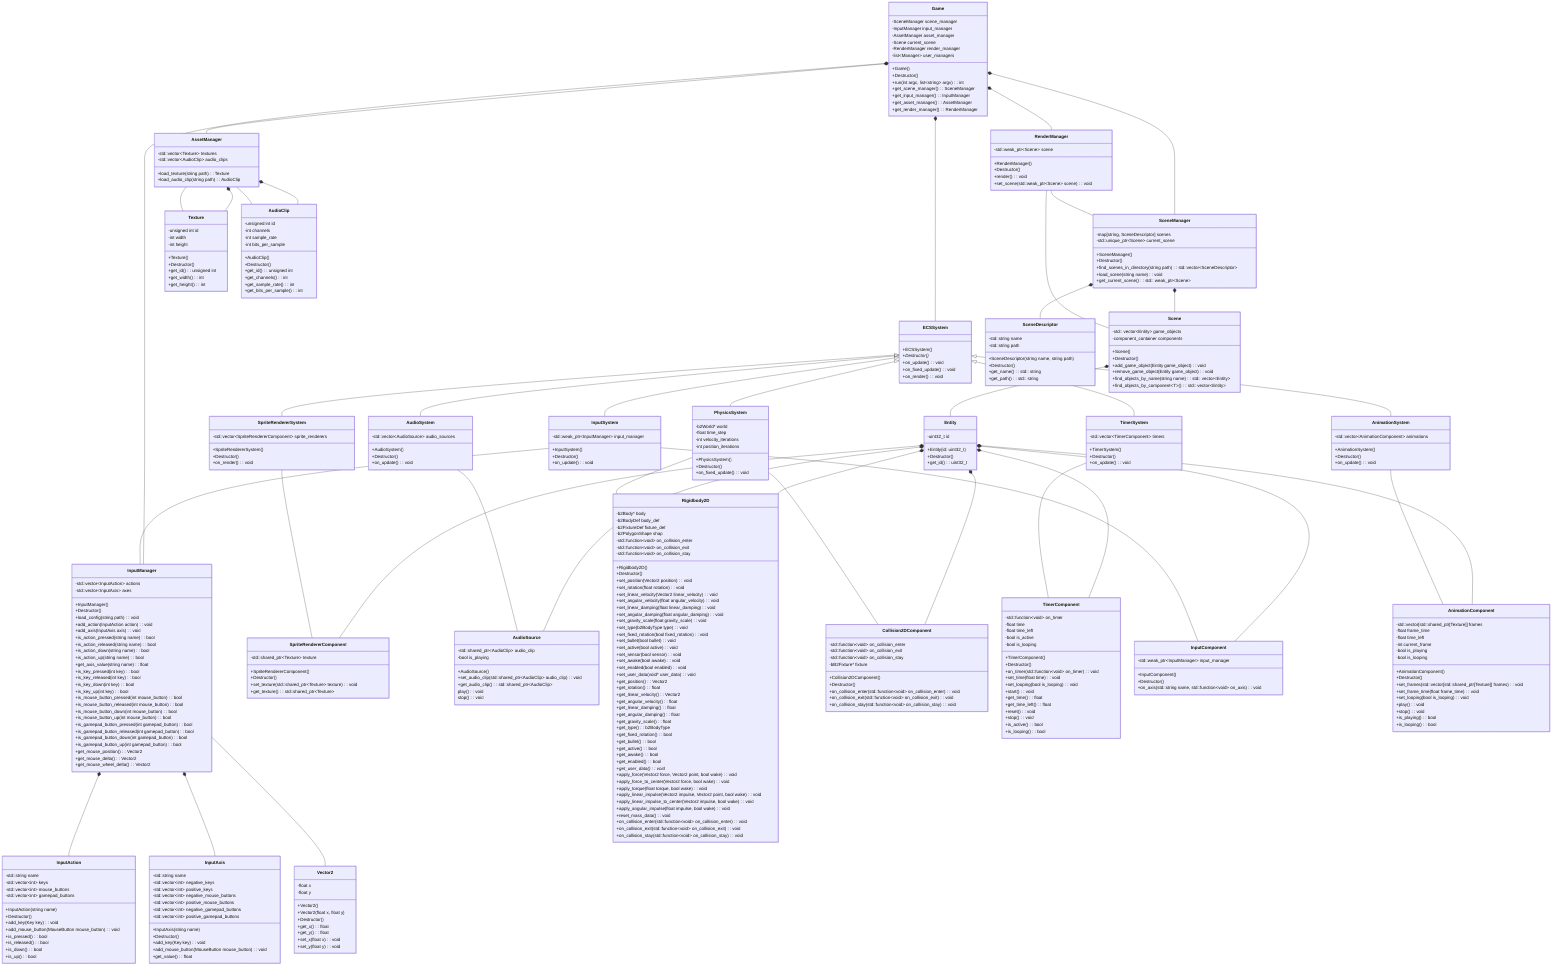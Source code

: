 classDiagram
    class Game {
        -SceneManager scene_manager
        -InputManager input_manager
        -AssetManager asset_manager
        -Scene current_scene
        -RenderManager render_manager
        -list~Manager~ user_managers
        +Game()
        +Destructor()
        +run(int argc, list~string~ argv): int
        +get_scene_manager(): SceneManager
        +get_input_manager(): InputManager
        +get_asset_manager(): AssetManager
        +get_render_manager(): RenderManager
    }

    class Scene {
        -std:: vector~Entity~ game_objects
        -component_container components
        +Scene()
        +Destructor()
        +add_game_object(Entity game_object): void
        +remove_game_object(Entity game_object): void
        +find_objects_by_name(string name): std:: vector~Entity~
        +find_objects_by_component~T~ (): std:: vector~Entity~
    }

    class Entity {
        -uint32_t id
        +Entity(id: uint32_t)
        +Destructor()
        +get_id(): uint32_t
    }
    
    class ECSSystem {
        +ECSSystem()
        +Destructor()*
        
        +on_update(): void
        +on_fixed_update(): void
        +on_render(): void
    }

    class RenderManager {
        -std::weak_ptr~Scene~ scene

        +RenderManager()
        +Destructor()

        +render(): void
        +set_scene(std::weak_ptr~Scene~ scene): void
    }

    class AssetManager {
        -std::vector~Texture~ textures
        -std::vector~AudioClip~ audio_clips

        +load_texture(string path): Texture
        +load_audio_clip(string path): AudioClip
    }

    class SceneDescriptor {
        -std::string name
        -std::string path

        +SceneDescriptor(string name, string path)
        +Destructor()

        +get_name(): std:: string
        +get_path(): std:: string
    }

    class SceneManager {
        -map[string, SceneDescriptor] scenes
        -std::unique_ptr~Scene~ current_scene

        +SceneManager()
        +Destructor()

        +find_scenes_in_directory(string path): std::vector~SceneDescriptor~
        +load_scene(string name): void
        +get_current_scene(): std:: weak_ptr~Scene~
    }

    class InputAction {
        -std::string name
        -std::vector~int~ keys
        -std::vector~int~ mouse_buttons
        -std::vector~int~ gamepad_buttons

        +InputAction(string name)
        +Destructor()

        +add_key(Key key): void
        +add_mouse_button(MouseButton mouse_button): void
        +is_pressed(): bool
        +is_released(): bool
        +is_down(): bool
        +is_up(): bool
    }

    class Vector2 {
        -float x
        -float y

        +Vector2()
        +Vector2(float x, float y)
        +Destructor()

        +get_x(): float
        +get_y(): float
        +set_x(float x): void
        +set_y(float y): void
    }

    class InputAxis {
        -std::string name
        -std::vector~int~ negative_keys
        -std::vector~int~ positive_keys

        -std::vector~int~ negative_mouse_buttons
        -std::vector~int~ positive_mouse_buttons

        -std::vector~int~ negative_gamepad_buttons
        -std::vector~int~ positive_gamepad_buttons

        +InputAxis(string name)
        +Destructor()

        +add_key(Key key): void
        +add_mouse_button(MouseButton mouse_button): void
        +get_value(): float
    }

    class InputManager {
        -std::vector~InputAction~ actions
        -std::vector~InputAxis~ axes

        +InputManager()
        +Destructor()

        +load_config(string path): void
        +add_action(InputAction action): void
        +add_axis(InputAxis axis): void

        +is_action_pressed(string name): bool
        +is_action_released(string name): bool
        +is_action_down(string name): bool
        +is_action_up(string name): bool

        +get_axis_value(string name): float

        +is_key_pressed(int key): bool
        +is_key_released(int key): bool
        +is_key_down(int key): bool
        +is_key_up(int key): bool

        +is_mouse_button_pressed(int mouse_button): bool
        +is_mouse_button_released(int mouse_button): bool
        +is_mouse_button_down(int mouse_button): bool
        +is_mouse_button_up(int mouse_button): bool

        +is_gamepad_button_pressed(int gamepad_button): bool
        +is_gamepad_button_released(int gamepad_button): bool
        +is_gamepad_button_down(int gamepad_button): bool
        +is_gamepad_button_up(int gamepad_button): bool

        +get_mouse_position(): Vector2
        +get_mouse_delta(): Vector2
        +get_mouse_wheel_delta(): Vector2
    }
    
    class SpriteRendererComponent {
        -std::shared_ptr~Texture~ texture
        
        +SpriteRendererComponent()
        +Destructor()
        
        +set_texture(std::shared_ptr~Texture~ texture): void
        +get_texture(): std::shared_ptr~Texture~
    }

    class Texture {
        -unsigned int id
        -int width
        -int height

        +Texture()
        +Destructor()

        +get_id(): unsigned int
        +get_width(): int
        +get_height(): int
    }

    class AudioClip {
        -unsigned int id
        -int channels
        -int sample_rate
        -int bits_per_sample

        +AudioClip()
        +Destructor()

        +get_id(): unsigned int
        +get_channels(): int
        +get_sample_rate(): int
        +get_bits_per_sample(): int
    }

    class AudioSource {
        -std::shared_ptr~AudioClip~ audio_clip
        -bool is_playing

        +AudioSource()

        +set_audio_clip(std::shared_ptr~AudioClip~ audio_clip): void
        +get_audio_clip(): std::shared_ptr~AudioClip~

        play(): void
        stop(): void
    }

    class Rigidbody2D {

        -b2Body* body
        -b2BodyDef body_def
        -b2FixtureDef fixture_def
        -b2PolygonShape shap
        -std::function~void~ on_collision_enter
        -std::function~void~ on_collision_exit
        -std::function~void~ on_collision_stay

        +Rigidbody2D()
        +Destructor()


        +set_position(Vector2 position): void
        +set_rotation(float rotation): void
        +set_linear_velocity(Vector2 linear_velocity): void
        +set_angular_velocity(float angular_velocity): void
        +set_linear_damping(float linear_damping): void
        +set_angular_damping(float angular_damping): void
        +set_gravity_scale(float gravity_scale): void
        +set_type(b2BodyType type): void
        +set_fixed_rotation(bool fixed_rotation): void
        +set_bullet(bool bullet): void
        +set_active(bool active): void
        +set_sensor(bool sensor): void
        +set_awake(bool awake): void
        +set_enabled(bool enabled): void
        +set_user_data(void* user_data): void

        +get_position(): Vector2
        +get_rotation(): float
        +get_linear_velocity(): Vector2
        +get_angular_velocity(): float
        +get_linear_damping(): float
        +get_angular_damping(): float
        +get_gravity_scale(): float
        +get_type(): b2BodyType
        +get_fixed_rotation(): bool
        +get_bullet(): bool
        +get_active(): bool
        +get_awake(): bool
        +get_enabled(): bool
        +get_user_data(): void*

        +apply_force(Vector2 force, Vector2 point, bool wake): void
        +apply_force_to_center(Vector2 force, bool wake): void
        +apply_torque(float torque, bool wake): void
        +apply_linear_impulse(Vector2 impulse, Vector2 point, bool wake): void
        +apply_linear_impulse_to_center(Vector2 impulse, bool wake): void
        +apply_angular_impulse(float impulse, bool wake): void
        +reset_mass_data(): void

        +on_collision_enter(std::function~void~ on_collision_enter): void
        +on_collision_exit(std::function~void~ on_collision_exit): void
        +on_collision_stay(std::function~void~ on_collision_stay): void
    }

    class Collision2DComponent {
        -std::function~void~ on_collision_enter
        -std::function~void~ on_collision_exit
        -std::function~void~ on_collision_stay
        -bB2Fixture* fixture

        +Collision2DComponent()
        +Destructor()

        +on_collision_enter(std::function~void~ on_collision_enter): void
        +on_collision_exit(std::function~void~ on_collision_exit): void
        +on_collision_stay(std::function~void~ on_collision_stay): void
    }

    class TimerComponent {
        -std::function~void~ on_timer
        -float time
        -float time_left
        -bool is_active
        -bool is_looping

        +TimerComponent()
        +Destructor()

        +on_timer(std::function~void~ on_timer): void
        +set_time(float time): void
        +set_looping(bool is_looping): void
        +start(): void
        +get_time(): float
        +get_time_left(): float
        +reset(): void
        +stop(): void
        +is_active(): bool
        +is_looping(): bool
    }

    class InputComponent {
        -std::weak_ptr~InputManager~ input_manager

        +InputComponent()
        +Destructor()

        +on_axis(std::string name, std::function~void~ on_axis): void
    }

    class AnimationComponent {
        -std::vector[std::shared_ptr[Texture]] frames
        -float frame_time
        -float time_left
        -int current_frame
        -bool is_playing
        -bool is_looping

        +AnimationComponent()
        +Destructor()

        +set_frames(std::vector[std::shared_ptr[Texture]] frames): void
        +set_frame_time(float frame_time): void
        +set_looping(bool is_looping): void
        +play(): void
        +stop(): void
        +is_playing(): bool
        +is_looping(): bool
    }

    class InputSystem {
        -std::weak_ptr~InputManager~ input_manager

        +InputSystem()
        +Destructor()

        +on_update(): void
    }

    class PhysicsSystem {
        -b2World* world
        -float time_step
        -int velocity_iterations
        -int position_iterations

        +PhysicsSystem()
        +Destructor()

        +on_fixed_update(): void
    }

    class TimerSystem {
        -std::vector~TimerComponent~ timers

        +TimerSystem()
        +Destructor()

        +on_update(): void
    }

    class AnimationSystem {
        -std::vector~AnimationComponent~ animations

        +AnimationSystem()
        +Destructor()

        +on_update(): void
    }

    class AudioSystem {
        -std::vector~AudioSource~ audio_sources

        +AudioSystem()
        +Destructor()

        +on_update(): void
    }

    class SpriteRendererSystem {
        -std::vector~SpriteRendererComponent~ sprite_renderers

        +SpriteRendererSystem()
        +Destructor()

        +on_render(): void
    }


    Game *-- InputManager
    Game *-- SceneManager
    Game *-- AssetManager
    Game *-- RenderManager
    SceneManager *-- Scene
    Scene *-- Entity
    SceneManager *-- SceneDescriptor

    InputManager *-- InputAction
    InputManager *-- InputAxis
    InputManager -- Vector2

    AssetManager *-- Texture
    AssetManager *-- AudioClip
    AssetManager -- Texture
    AssetManager -- AudioClip

    RenderManager -- Scene
    RenderManager -- SceneManager

    Entity *-- SpriteRendererComponent
    Entity *-- Collision2DComponent
    Entity *-- Rigidbody2D
    Entity *-- TimerComponent
    Entity *-- InputComponent
    Entity *-- AnimationComponent
    Entity *-- AudioSource

    ECSSystem <|-- InputSystem
    ECSSystem <|-- PhysicsSystem
    ECSSystem <|-- TimerSystem
    ECSSystem <|-- AnimationSystem
    ECSSystem <|-- AudioSystem
    ECSSystem <|-- SpriteRendererSystem

    Game *-- ECSSystem

    InputSystem -- InputManager

    InputSystem -- InputComponent
    PhysicsSystem -- Rigidbody2D
    PhysicsSystem -- Collision2DComponent
    TimerSystem -- TimerComponent
    AnimationSystem -- AnimationComponent
    AudioSystem -- AudioSource
    SpriteRendererSystem -- SpriteRendererComponent